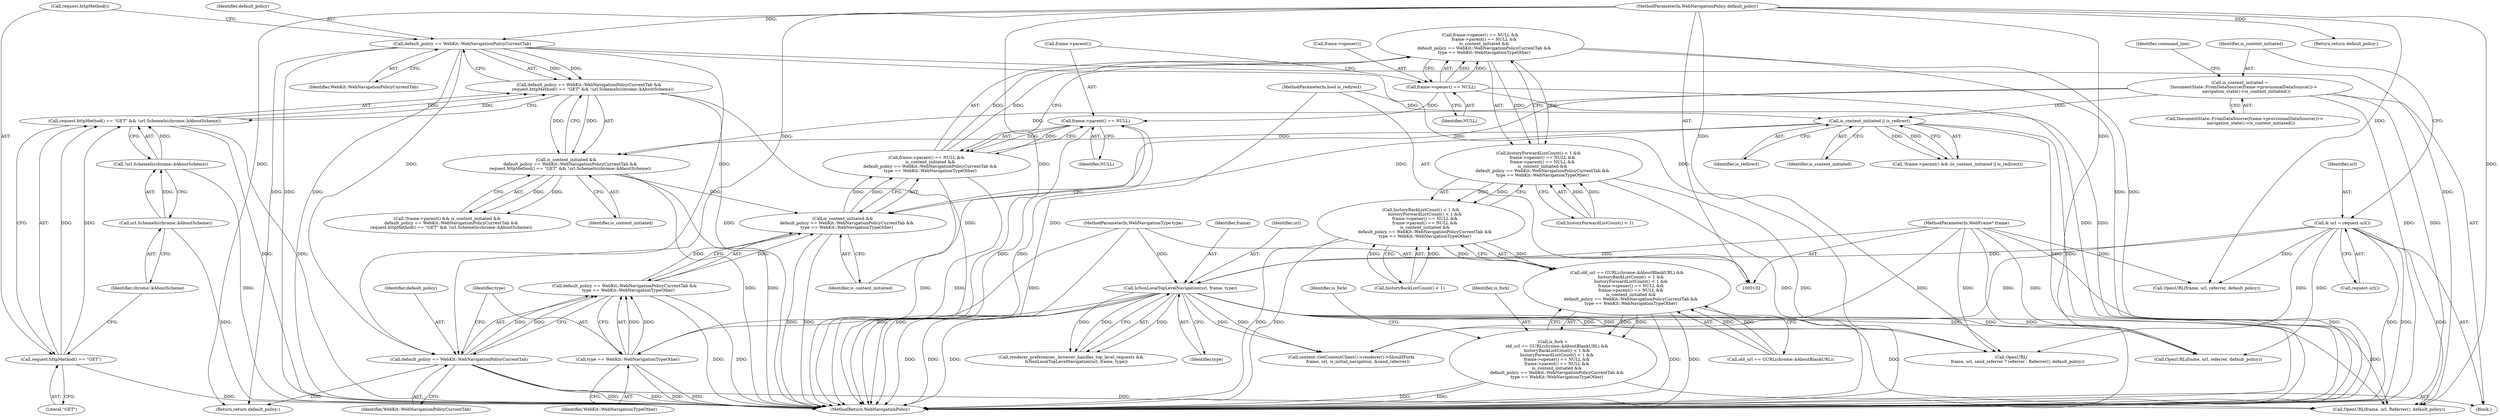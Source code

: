 digraph "1_Chrome_744c2a2d90c3c9a33c818e1ea4b7ccb5010663a0_12@API" {
"1000284" [label="(Call,frame->opener() == NULL &&\n      frame->parent() == NULL &&\n      is_content_initiated &&\n      default_policy == WebKit::WebNavigationPolicyCurrentTab &&\n      type == WebKit::WebNavigationTypeOther)"];
"1000285" [label="(Call,frame->opener() == NULL)"];
"1000288" [label="(Call,frame->parent() == NULL &&\n      is_content_initiated &&\n      default_policy == WebKit::WebNavigationPolicyCurrentTab &&\n      type == WebKit::WebNavigationTypeOther)"];
"1000289" [label="(Call,frame->parent() == NULL)"];
"1000292" [label="(Call,is_content_initiated &&\n      default_policy == WebKit::WebNavigationPolicyCurrentTab &&\n      type == WebKit::WebNavigationTypeOther)"];
"1000205" [label="(Call,is_content_initiated &&\n      default_policy == WebKit::WebNavigationPolicyCurrentTab &&\n      request.httpMethod() == \"GET\" && !url.SchemeIs(chrome::kAboutScheme))"];
"1000142" [label="(Call,is_content_initiated || is_redirect)"];
"1000127" [label="(Call,is_content_initiated =\n      DocumentState::FromDataSource(frame->provisionalDataSource())->\n          navigation_state()->is_content_initiated())"];
"1000108" [label="(MethodParameterIn,bool is_redirect)"];
"1000207" [label="(Call,default_policy == WebKit::WebNavigationPolicyCurrentTab &&\n      request.httpMethod() == \"GET\" && !url.SchemeIs(chrome::kAboutScheme))"];
"1000208" [label="(Call,default_policy == WebKit::WebNavigationPolicyCurrentTab)"];
"1000107" [label="(MethodParameterIn,WebNavigationPolicy default_policy)"];
"1000211" [label="(Call,request.httpMethod() == \"GET\" && !url.SchemeIs(chrome::kAboutScheme))"];
"1000212" [label="(Call,request.httpMethod() == \"GET\")"];
"1000215" [label="(Call,!url.SchemeIs(chrome::kAboutScheme))"];
"1000216" [label="(Call,url.SchemeIs(chrome::kAboutScheme))"];
"1000294" [label="(Call,default_policy == WebKit::WebNavigationPolicyCurrentTab &&\n      type == WebKit::WebNavigationTypeOther)"];
"1000295" [label="(Call,default_policy == WebKit::WebNavigationPolicyCurrentTab)"];
"1000298" [label="(Call,type == WebKit::WebNavigationTypeOther)"];
"1000174" [label="(Call,IsNonLocalTopLevelNavigation(url, frame, type))"];
"1000123" [label="(Call,& url = request.url())"];
"1000103" [label="(MethodParameterIn,WebFrame* frame)"];
"1000105" [label="(MethodParameterIn,WebNavigationType type)"];
"1000280" [label="(Call,historyForwardListCount() < 1 &&\n      frame->opener() == NULL &&\n      frame->parent() == NULL &&\n      is_content_initiated &&\n      default_policy == WebKit::WebNavigationPolicyCurrentTab &&\n      type == WebKit::WebNavigationTypeOther)"];
"1000276" [label="(Call,historyBackListCount() < 1 &&\n      historyForwardListCount() < 1 &&\n      frame->opener() == NULL &&\n      frame->parent() == NULL &&\n      is_content_initiated &&\n      default_policy == WebKit::WebNavigationPolicyCurrentTab &&\n      type == WebKit::WebNavigationTypeOther)"];
"1000271" [label="(Call,old_url == GURL(chrome::kAboutBlankURL) &&\n      historyBackListCount() < 1 &&\n      historyForwardListCount() < 1 &&\n      frame->opener() == NULL &&\n      frame->parent() == NULL &&\n      is_content_initiated &&\n      default_policy == WebKit::WebNavigationPolicyCurrentTab &&\n      type == WebKit::WebNavigationTypeOther)"];
"1000269" [label="(Call,is_fork =\n      old_url == GURL(chrome::kAboutBlankURL) &&\n      historyBackListCount() < 1 &&\n      historyForwardListCount() < 1 &&\n      frame->opener() == NULL &&\n      frame->parent() == NULL &&\n      is_content_initiated &&\n      default_policy == WebKit::WebNavigationPolicyCurrentTab &&\n      type == WebKit::WebNavigationTypeOther)"];
"1000125" [label="(Call,request.url())"];
"1000311" [label="(Return,return default_policy;)"];
"1000170" [label="(Call,renderer_preferences_.browser_handles_top_level_requests &&\n        IsNonLocalTopLevelNavigation(url, frame, type))"];
"1000257" [label="(Call,OpenURL(\n          frame, url, send_referrer ? referrer : Referrer(), default_policy))"];
"1000296" [label="(Identifier,default_policy)"];
"1000210" [label="(Identifier,WebKit::WebNavigationPolicyCurrentTab)"];
"1000284" [label="(Call,frame->opener() == NULL &&\n      frame->parent() == NULL &&\n      is_content_initiated &&\n      default_policy == WebKit::WebNavigationPolicyCurrentTab &&\n      type == WebKit::WebNavigationTypeOther)"];
"1000217" [label="(Identifier,chrome::kAboutScheme)"];
"1000105" [label="(MethodParameterIn,WebNavigationType type)"];
"1000302" [label="(Identifier,is_fork)"];
"1000286" [label="(Call,frame->opener())"];
"1000270" [label="(Identifier,is_fork)"];
"1000202" [label="(Call,!frame->parent() && is_content_initiated &&\n      default_policy == WebKit::WebNavigationPolicyCurrentTab &&\n      request.httpMethod() == \"GET\" && !url.SchemeIs(chrome::kAboutScheme))"];
"1000297" [label="(Identifier,WebKit::WebNavigationPolicyCurrentTab)"];
"1000291" [label="(Identifier,NULL)"];
"1000216" [label="(Call,url.SchemeIs(chrome::kAboutScheme))"];
"1000194" [label="(Call,OpenURL(frame, url, referrer, default_policy))"];
"1000289" [label="(Call,frame->parent() == NULL)"];
"1000157" [label="(Call,OpenURL(frame, url, referrer, default_policy))"];
"1000177" [label="(Identifier,type)"];
"1000176" [label="(Identifier,frame)"];
"1000123" [label="(Call,& url = request.url())"];
"1000127" [label="(Call,is_content_initiated =\n      DocumentState::FromDataSource(frame->provisionalDataSource())->\n          navigation_state()->is_content_initiated())"];
"1000144" [label="(Identifier,is_redirect)"];
"1000304" [label="(Call,OpenURL(frame, url, Referrer(), default_policy))"];
"1000300" [label="(Identifier,WebKit::WebNavigationTypeOther)"];
"1000293" [label="(Identifier,is_content_initiated)"];
"1000271" [label="(Call,old_url == GURL(chrome::kAboutBlankURL) &&\n      historyBackListCount() < 1 &&\n      historyForwardListCount() < 1 &&\n      frame->opener() == NULL &&\n      frame->parent() == NULL &&\n      is_content_initiated &&\n      default_policy == WebKit::WebNavigationPolicyCurrentTab &&\n      type == WebKit::WebNavigationTypeOther)"];
"1000269" [label="(Call,is_fork =\n      old_url == GURL(chrome::kAboutBlankURL) &&\n      historyBackListCount() < 1 &&\n      historyForwardListCount() < 1 &&\n      frame->opener() == NULL &&\n      frame->parent() == NULL &&\n      is_content_initiated &&\n      default_policy == WebKit::WebNavigationPolicyCurrentTab &&\n      type == WebKit::WebNavigationTypeOther)"];
"1000287" [label="(Identifier,NULL)"];
"1000272" [label="(Call,old_url == GURL(chrome::kAboutBlankURL))"];
"1000298" [label="(Call,type == WebKit::WebNavigationTypeOther)"];
"1000214" [label="(Literal,\"GET\")"];
"1000280" [label="(Call,historyForwardListCount() < 1 &&\n      frame->opener() == NULL &&\n      frame->parent() == NULL &&\n      is_content_initiated &&\n      default_policy == WebKit::WebNavigationPolicyCurrentTab &&\n      type == WebKit::WebNavigationTypeOther)"];
"1000209" [label="(Identifier,default_policy)"];
"1000207" [label="(Call,default_policy == WebKit::WebNavigationPolicyCurrentTab &&\n      request.httpMethod() == \"GET\" && !url.SchemeIs(chrome::kAboutScheme))"];
"1000205" [label="(Call,is_content_initiated &&\n      default_policy == WebKit::WebNavigationPolicyCurrentTab &&\n      request.httpMethod() == \"GET\" && !url.SchemeIs(chrome::kAboutScheme))"];
"1000277" [label="(Call,historyBackListCount() < 1)"];
"1000129" [label="(Call,DocumentState::FromDataSource(frame->provisionalDataSource())->\n          navigation_state()->is_content_initiated())"];
"1000281" [label="(Call,historyForwardListCount() < 1)"];
"1000292" [label="(Call,is_content_initiated &&\n      default_policy == WebKit::WebNavigationPolicyCurrentTab &&\n      type == WebKit::WebNavigationTypeOther)"];
"1000295" [label="(Call,default_policy == WebKit::WebNavigationPolicyCurrentTab)"];
"1000103" [label="(MethodParameterIn,WebFrame* frame)"];
"1000109" [label="(Block,)"];
"1000124" [label="(Identifier,url)"];
"1000211" [label="(Call,request.httpMethod() == \"GET\" && !url.SchemeIs(chrome::kAboutScheme))"];
"1000299" [label="(Identifier,type)"];
"1000142" [label="(Call,is_content_initiated || is_redirect)"];
"1000288" [label="(Call,frame->parent() == NULL &&\n      is_content_initiated &&\n      default_policy == WebKit::WebNavigationPolicyCurrentTab &&\n      type == WebKit::WebNavigationTypeOther)"];
"1000247" [label="(Call,content::GetContentClient()->renderer()->ShouldFork(\n          frame, url, is_initial_navigation, &send_referrer))"];
"1000120" [label="(Return,return default_policy;)"];
"1000108" [label="(MethodParameterIn,bool is_redirect)"];
"1000276" [label="(Call,historyBackListCount() < 1 &&\n      historyForwardListCount() < 1 &&\n      frame->opener() == NULL &&\n      frame->parent() == NULL &&\n      is_content_initiated &&\n      default_policy == WebKit::WebNavigationPolicyCurrentTab &&\n      type == WebKit::WebNavigationTypeOther)"];
"1000206" [label="(Identifier,is_content_initiated)"];
"1000132" [label="(Identifier,command_line)"];
"1000143" [label="(Identifier,is_content_initiated)"];
"1000313" [label="(MethodReturn,WebNavigationPolicy)"];
"1000208" [label="(Call,default_policy == WebKit::WebNavigationPolicyCurrentTab)"];
"1000294" [label="(Call,default_policy == WebKit::WebNavigationPolicyCurrentTab &&\n      type == WebKit::WebNavigationTypeOther)"];
"1000285" [label="(Call,frame->opener() == NULL)"];
"1000139" [label="(Call,!frame->parent() && (is_content_initiated || is_redirect))"];
"1000128" [label="(Identifier,is_content_initiated)"];
"1000290" [label="(Call,frame->parent())"];
"1000215" [label="(Call,!url.SchemeIs(chrome::kAboutScheme))"];
"1000175" [label="(Identifier,url)"];
"1000213" [label="(Call,request.httpMethod())"];
"1000107" [label="(MethodParameterIn,WebNavigationPolicy default_policy)"];
"1000174" [label="(Call,IsNonLocalTopLevelNavigation(url, frame, type))"];
"1000212" [label="(Call,request.httpMethod() == \"GET\")"];
"1000284" -> "1000280"  [label="AST: "];
"1000284" -> "1000285"  [label="CFG: "];
"1000284" -> "1000288"  [label="CFG: "];
"1000285" -> "1000284"  [label="AST: "];
"1000288" -> "1000284"  [label="AST: "];
"1000280" -> "1000284"  [label="CFG: "];
"1000284" -> "1000313"  [label="DDG: "];
"1000284" -> "1000313"  [label="DDG: "];
"1000284" -> "1000280"  [label="DDG: "];
"1000284" -> "1000280"  [label="DDG: "];
"1000285" -> "1000284"  [label="DDG: "];
"1000285" -> "1000284"  [label="DDG: "];
"1000288" -> "1000284"  [label="DDG: "];
"1000288" -> "1000284"  [label="DDG: "];
"1000285" -> "1000287"  [label="CFG: "];
"1000286" -> "1000285"  [label="AST: "];
"1000287" -> "1000285"  [label="AST: "];
"1000290" -> "1000285"  [label="CFG: "];
"1000285" -> "1000313"  [label="DDG: "];
"1000285" -> "1000313"  [label="DDG: "];
"1000285" -> "1000289"  [label="DDG: "];
"1000288" -> "1000289"  [label="CFG: "];
"1000288" -> "1000292"  [label="CFG: "];
"1000289" -> "1000288"  [label="AST: "];
"1000292" -> "1000288"  [label="AST: "];
"1000288" -> "1000313"  [label="DDG: "];
"1000288" -> "1000313"  [label="DDG: "];
"1000289" -> "1000288"  [label="DDG: "];
"1000289" -> "1000288"  [label="DDG: "];
"1000292" -> "1000288"  [label="DDG: "];
"1000292" -> "1000288"  [label="DDG: "];
"1000289" -> "1000291"  [label="CFG: "];
"1000290" -> "1000289"  [label="AST: "];
"1000291" -> "1000289"  [label="AST: "];
"1000293" -> "1000289"  [label="CFG: "];
"1000289" -> "1000313"  [label="DDG: "];
"1000289" -> "1000313"  [label="DDG: "];
"1000292" -> "1000293"  [label="CFG: "];
"1000292" -> "1000294"  [label="CFG: "];
"1000293" -> "1000292"  [label="AST: "];
"1000294" -> "1000292"  [label="AST: "];
"1000292" -> "1000313"  [label="DDG: "];
"1000292" -> "1000313"  [label="DDG: "];
"1000205" -> "1000292"  [label="DDG: "];
"1000142" -> "1000292"  [label="DDG: "];
"1000127" -> "1000292"  [label="DDG: "];
"1000294" -> "1000292"  [label="DDG: "];
"1000294" -> "1000292"  [label="DDG: "];
"1000205" -> "1000202"  [label="AST: "];
"1000205" -> "1000206"  [label="CFG: "];
"1000205" -> "1000207"  [label="CFG: "];
"1000206" -> "1000205"  [label="AST: "];
"1000207" -> "1000205"  [label="AST: "];
"1000202" -> "1000205"  [label="CFG: "];
"1000205" -> "1000313"  [label="DDG: "];
"1000205" -> "1000313"  [label="DDG: "];
"1000205" -> "1000202"  [label="DDG: "];
"1000205" -> "1000202"  [label="DDG: "];
"1000142" -> "1000205"  [label="DDG: "];
"1000127" -> "1000205"  [label="DDG: "];
"1000207" -> "1000205"  [label="DDG: "];
"1000207" -> "1000205"  [label="DDG: "];
"1000142" -> "1000139"  [label="AST: "];
"1000142" -> "1000143"  [label="CFG: "];
"1000142" -> "1000144"  [label="CFG: "];
"1000143" -> "1000142"  [label="AST: "];
"1000144" -> "1000142"  [label="AST: "];
"1000139" -> "1000142"  [label="CFG: "];
"1000142" -> "1000313"  [label="DDG: "];
"1000142" -> "1000313"  [label="DDG: "];
"1000142" -> "1000139"  [label="DDG: "];
"1000142" -> "1000139"  [label="DDG: "];
"1000127" -> "1000142"  [label="DDG: "];
"1000108" -> "1000142"  [label="DDG: "];
"1000127" -> "1000109"  [label="AST: "];
"1000127" -> "1000129"  [label="CFG: "];
"1000128" -> "1000127"  [label="AST: "];
"1000129" -> "1000127"  [label="AST: "];
"1000132" -> "1000127"  [label="CFG: "];
"1000127" -> "1000313"  [label="DDG: "];
"1000127" -> "1000313"  [label="DDG: "];
"1000108" -> "1000102"  [label="AST: "];
"1000108" -> "1000313"  [label="DDG: "];
"1000207" -> "1000208"  [label="CFG: "];
"1000207" -> "1000211"  [label="CFG: "];
"1000208" -> "1000207"  [label="AST: "];
"1000211" -> "1000207"  [label="AST: "];
"1000207" -> "1000313"  [label="DDG: "];
"1000207" -> "1000313"  [label="DDG: "];
"1000208" -> "1000207"  [label="DDG: "];
"1000208" -> "1000207"  [label="DDG: "];
"1000211" -> "1000207"  [label="DDG: "];
"1000211" -> "1000207"  [label="DDG: "];
"1000208" -> "1000210"  [label="CFG: "];
"1000209" -> "1000208"  [label="AST: "];
"1000210" -> "1000208"  [label="AST: "];
"1000213" -> "1000208"  [label="CFG: "];
"1000208" -> "1000313"  [label="DDG: "];
"1000208" -> "1000313"  [label="DDG: "];
"1000107" -> "1000208"  [label="DDG: "];
"1000208" -> "1000257"  [label="DDG: "];
"1000208" -> "1000295"  [label="DDG: "];
"1000208" -> "1000295"  [label="DDG: "];
"1000208" -> "1000304"  [label="DDG: "];
"1000208" -> "1000311"  [label="DDG: "];
"1000107" -> "1000102"  [label="AST: "];
"1000107" -> "1000313"  [label="DDG: "];
"1000107" -> "1000120"  [label="DDG: "];
"1000107" -> "1000157"  [label="DDG: "];
"1000107" -> "1000194"  [label="DDG: "];
"1000107" -> "1000257"  [label="DDG: "];
"1000107" -> "1000295"  [label="DDG: "];
"1000107" -> "1000304"  [label="DDG: "];
"1000107" -> "1000311"  [label="DDG: "];
"1000211" -> "1000212"  [label="CFG: "];
"1000211" -> "1000215"  [label="CFG: "];
"1000212" -> "1000211"  [label="AST: "];
"1000215" -> "1000211"  [label="AST: "];
"1000211" -> "1000313"  [label="DDG: "];
"1000211" -> "1000313"  [label="DDG: "];
"1000212" -> "1000211"  [label="DDG: "];
"1000212" -> "1000211"  [label="DDG: "];
"1000215" -> "1000211"  [label="DDG: "];
"1000212" -> "1000214"  [label="CFG: "];
"1000213" -> "1000212"  [label="AST: "];
"1000214" -> "1000212"  [label="AST: "];
"1000217" -> "1000212"  [label="CFG: "];
"1000212" -> "1000313"  [label="DDG: "];
"1000215" -> "1000216"  [label="CFG: "];
"1000216" -> "1000215"  [label="AST: "];
"1000215" -> "1000313"  [label="DDG: "];
"1000216" -> "1000215"  [label="DDG: "];
"1000216" -> "1000217"  [label="CFG: "];
"1000217" -> "1000216"  [label="AST: "];
"1000216" -> "1000313"  [label="DDG: "];
"1000294" -> "1000295"  [label="CFG: "];
"1000294" -> "1000298"  [label="CFG: "];
"1000295" -> "1000294"  [label="AST: "];
"1000298" -> "1000294"  [label="AST: "];
"1000294" -> "1000313"  [label="DDG: "];
"1000294" -> "1000313"  [label="DDG: "];
"1000295" -> "1000294"  [label="DDG: "];
"1000295" -> "1000294"  [label="DDG: "];
"1000298" -> "1000294"  [label="DDG: "];
"1000298" -> "1000294"  [label="DDG: "];
"1000295" -> "1000297"  [label="CFG: "];
"1000296" -> "1000295"  [label="AST: "];
"1000297" -> "1000295"  [label="AST: "];
"1000299" -> "1000295"  [label="CFG: "];
"1000295" -> "1000313"  [label="DDG: "];
"1000295" -> "1000313"  [label="DDG: "];
"1000295" -> "1000304"  [label="DDG: "];
"1000295" -> "1000311"  [label="DDG: "];
"1000298" -> "1000300"  [label="CFG: "];
"1000299" -> "1000298"  [label="AST: "];
"1000300" -> "1000298"  [label="AST: "];
"1000298" -> "1000313"  [label="DDG: "];
"1000298" -> "1000313"  [label="DDG: "];
"1000174" -> "1000298"  [label="DDG: "];
"1000105" -> "1000298"  [label="DDG: "];
"1000174" -> "1000170"  [label="AST: "];
"1000174" -> "1000177"  [label="CFG: "];
"1000175" -> "1000174"  [label="AST: "];
"1000176" -> "1000174"  [label="AST: "];
"1000177" -> "1000174"  [label="AST: "];
"1000170" -> "1000174"  [label="CFG: "];
"1000174" -> "1000313"  [label="DDG: "];
"1000174" -> "1000313"  [label="DDG: "];
"1000174" -> "1000313"  [label="DDG: "];
"1000174" -> "1000170"  [label="DDG: "];
"1000174" -> "1000170"  [label="DDG: "];
"1000174" -> "1000170"  [label="DDG: "];
"1000123" -> "1000174"  [label="DDG: "];
"1000103" -> "1000174"  [label="DDG: "];
"1000105" -> "1000174"  [label="DDG: "];
"1000174" -> "1000194"  [label="DDG: "];
"1000174" -> "1000194"  [label="DDG: "];
"1000174" -> "1000247"  [label="DDG: "];
"1000174" -> "1000247"  [label="DDG: "];
"1000174" -> "1000257"  [label="DDG: "];
"1000174" -> "1000257"  [label="DDG: "];
"1000174" -> "1000304"  [label="DDG: "];
"1000174" -> "1000304"  [label="DDG: "];
"1000123" -> "1000109"  [label="AST: "];
"1000123" -> "1000125"  [label="CFG: "];
"1000124" -> "1000123"  [label="AST: "];
"1000125" -> "1000123"  [label="AST: "];
"1000128" -> "1000123"  [label="CFG: "];
"1000123" -> "1000313"  [label="DDG: "];
"1000123" -> "1000313"  [label="DDG: "];
"1000123" -> "1000157"  [label="DDG: "];
"1000123" -> "1000194"  [label="DDG: "];
"1000123" -> "1000247"  [label="DDG: "];
"1000123" -> "1000257"  [label="DDG: "];
"1000123" -> "1000304"  [label="DDG: "];
"1000103" -> "1000102"  [label="AST: "];
"1000103" -> "1000313"  [label="DDG: "];
"1000103" -> "1000157"  [label="DDG: "];
"1000103" -> "1000194"  [label="DDG: "];
"1000103" -> "1000247"  [label="DDG: "];
"1000103" -> "1000257"  [label="DDG: "];
"1000103" -> "1000304"  [label="DDG: "];
"1000105" -> "1000102"  [label="AST: "];
"1000105" -> "1000313"  [label="DDG: "];
"1000280" -> "1000276"  [label="AST: "];
"1000280" -> "1000281"  [label="CFG: "];
"1000281" -> "1000280"  [label="AST: "];
"1000276" -> "1000280"  [label="CFG: "];
"1000280" -> "1000313"  [label="DDG: "];
"1000280" -> "1000313"  [label="DDG: "];
"1000280" -> "1000276"  [label="DDG: "];
"1000280" -> "1000276"  [label="DDG: "];
"1000281" -> "1000280"  [label="DDG: "];
"1000281" -> "1000280"  [label="DDG: "];
"1000276" -> "1000271"  [label="AST: "];
"1000276" -> "1000277"  [label="CFG: "];
"1000277" -> "1000276"  [label="AST: "];
"1000271" -> "1000276"  [label="CFG: "];
"1000276" -> "1000313"  [label="DDG: "];
"1000276" -> "1000313"  [label="DDG: "];
"1000276" -> "1000271"  [label="DDG: "];
"1000276" -> "1000271"  [label="DDG: "];
"1000277" -> "1000276"  [label="DDG: "];
"1000277" -> "1000276"  [label="DDG: "];
"1000271" -> "1000269"  [label="AST: "];
"1000271" -> "1000272"  [label="CFG: "];
"1000272" -> "1000271"  [label="AST: "];
"1000269" -> "1000271"  [label="CFG: "];
"1000271" -> "1000313"  [label="DDG: "];
"1000271" -> "1000313"  [label="DDG: "];
"1000271" -> "1000269"  [label="DDG: "];
"1000271" -> "1000269"  [label="DDG: "];
"1000272" -> "1000271"  [label="DDG: "];
"1000272" -> "1000271"  [label="DDG: "];
"1000269" -> "1000109"  [label="AST: "];
"1000270" -> "1000269"  [label="AST: "];
"1000302" -> "1000269"  [label="CFG: "];
"1000269" -> "1000313"  [label="DDG: "];
"1000269" -> "1000313"  [label="DDG: "];
}
